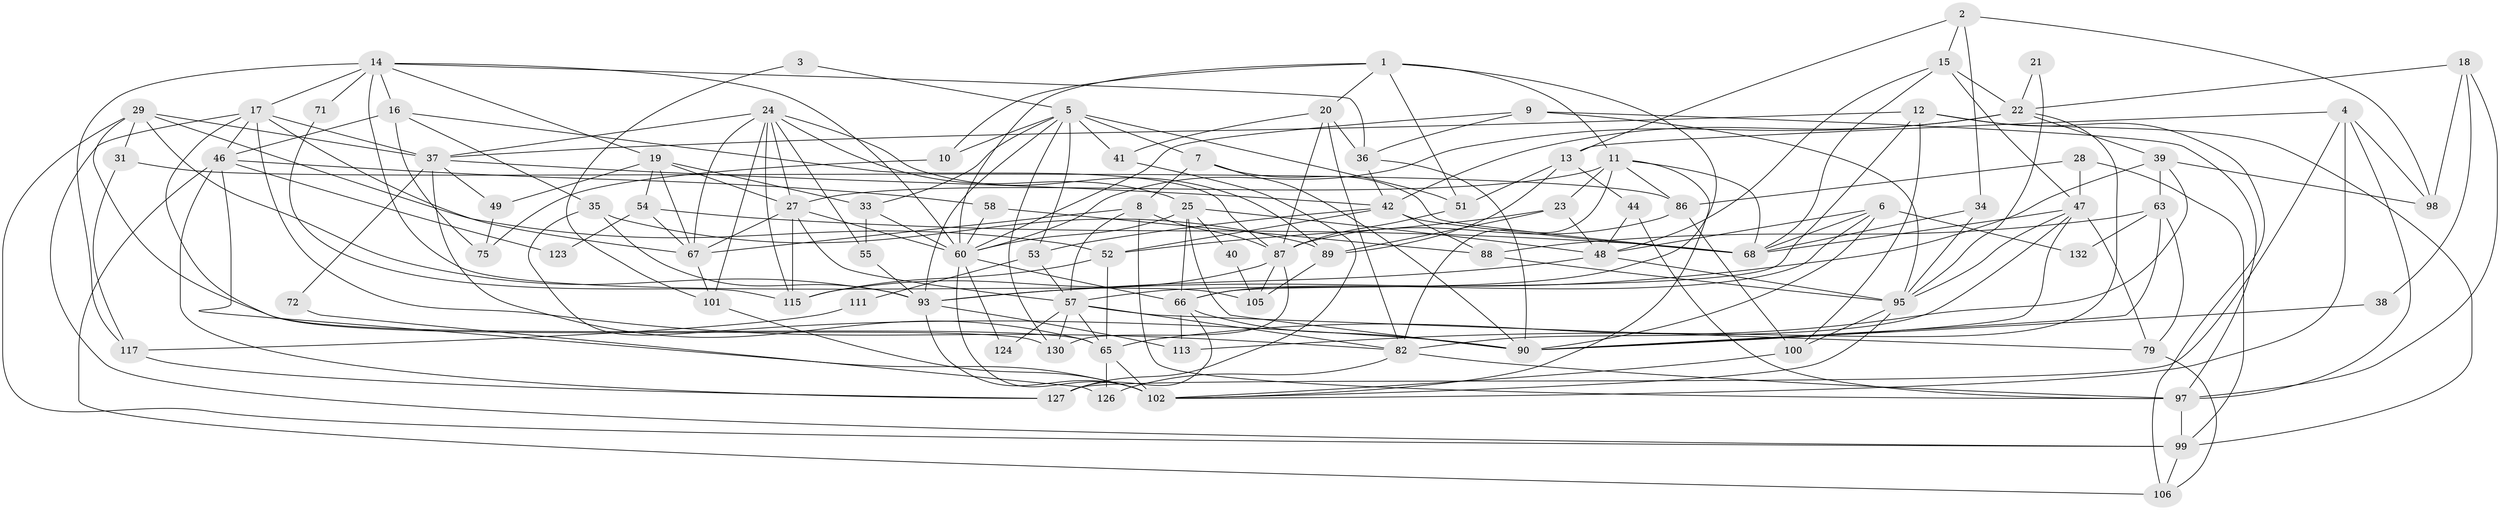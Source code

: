 // original degree distribution, {2: 0.1590909090909091, 3: 0.21212121212121213, 5: 0.2196969696969697, 6: 0.09090909090909091, 4: 0.2803030303030303, 7: 0.030303030303030304, 9: 0.007575757575757576}
// Generated by graph-tools (version 1.1) at 2025/42/03/06/25 10:42:00]
// undirected, 87 vertices, 218 edges
graph export_dot {
graph [start="1"]
  node [color=gray90,style=filled];
  1 [super="+26"];
  2 [super="+74"];
  3;
  4 [super="+73"];
  5 [super="+56"];
  6 [super="+92"];
  7 [super="+59"];
  8 [super="+32"];
  9 [super="+85"];
  10;
  11 [super="+91"];
  12 [super="+121"];
  13 [super="+78"];
  14 [super="+120"];
  15 [super="+76"];
  16 [super="+30"];
  17 [super="+61"];
  18;
  19 [super="+107"];
  20 [super="+77"];
  21;
  22;
  23;
  24 [super="+129"];
  25 [super="+43"];
  27 [super="+64"];
  28;
  29 [super="+80"];
  31;
  33 [super="+70"];
  34;
  35 [super="+104"];
  36;
  37 [super="+62"];
  38;
  39 [super="+45"];
  40;
  41;
  42 [super="+83"];
  44;
  46 [super="+50"];
  47 [super="+116"];
  48 [super="+119"];
  49;
  51;
  52 [super="+69"];
  53;
  54;
  55;
  57 [super="+108"];
  58;
  60 [super="+84"];
  63 [super="+109"];
  65;
  66 [super="+94"];
  67 [super="+81"];
  68 [super="+128"];
  71;
  72;
  75;
  79;
  82;
  86 [super="+122"];
  87 [super="+110"];
  88;
  89 [super="+118"];
  90 [super="+103"];
  93 [super="+96"];
  95 [super="+125"];
  97 [super="+112"];
  98;
  99 [super="+131"];
  100;
  101;
  102 [super="+114"];
  105;
  106;
  111;
  113;
  115;
  117;
  123;
  124;
  126;
  127;
  130;
  132;
  1 -- 51;
  1 -- 57;
  1 -- 10;
  1 -- 11;
  1 -- 60;
  1 -- 20;
  2 -- 15;
  2 -- 34;
  2 -- 13;
  2 -- 98;
  3 -- 5;
  3 -- 101;
  4 -- 13;
  4 -- 97;
  4 -- 127;
  4 -- 102;
  4 -- 98;
  5 -- 53;
  5 -- 51;
  5 -- 130;
  5 -- 41;
  5 -- 10;
  5 -- 93;
  5 -- 33;
  5 -- 7;
  6 -- 68;
  6 -- 132;
  6 -- 90;
  6 -- 66;
  6 -- 48;
  7 -- 8;
  7 -- 90;
  7 -- 68;
  8 -- 97;
  8 -- 67;
  8 -- 87;
  8 -- 57;
  9 -- 97;
  9 -- 95;
  9 -- 36;
  9 -- 60;
  10 -- 75;
  11 -- 82;
  11 -- 27;
  11 -- 102;
  11 -- 86;
  11 -- 23;
  11 -- 68;
  12 -- 37;
  12 -- 100;
  12 -- 99;
  12 -- 106;
  12 -- 66;
  13 -- 44;
  13 -- 89;
  13 -- 51;
  14 -- 105;
  14 -- 16;
  14 -- 60;
  14 -- 17;
  14 -- 19;
  14 -- 36;
  14 -- 117;
  14 -- 71;
  15 -- 22;
  15 -- 48;
  15 -- 68;
  15 -- 47;
  16 -- 75;
  16 -- 87;
  16 -- 35;
  16 -- 46;
  17 -- 82;
  17 -- 130;
  17 -- 67;
  17 -- 46;
  17 -- 99;
  17 -- 37;
  18 -- 22;
  18 -- 38;
  18 -- 98;
  18 -- 97;
  19 -- 49;
  19 -- 67;
  19 -- 54;
  19 -- 27;
  19 -- 33;
  20 -- 41;
  20 -- 36;
  20 -- 82;
  20 -- 87;
  21 -- 22;
  21 -- 95;
  22 -- 113;
  22 -- 42;
  22 -- 39;
  22 -- 60;
  23 -- 89;
  23 -- 52;
  23 -- 48;
  24 -- 67;
  24 -- 37;
  24 -- 101;
  24 -- 25;
  24 -- 115;
  24 -- 55;
  24 -- 89;
  24 -- 27;
  25 -- 90;
  25 -- 60;
  25 -- 48;
  25 -- 66;
  25 -- 40;
  27 -- 115;
  27 -- 60;
  27 -- 67;
  27 -- 57;
  28 -- 99;
  28 -- 86;
  28 -- 47;
  29 -- 31;
  29 -- 93;
  29 -- 99;
  29 -- 65;
  29 -- 52;
  29 -- 37;
  31 -- 117;
  31 -- 86;
  33 -- 60;
  33 -- 55;
  34 -- 68;
  34 -- 95;
  35 -- 89;
  35 -- 90;
  35 -- 93;
  36 -- 42;
  36 -- 90;
  37 -- 65;
  37 -- 49;
  37 -- 72;
  37 -- 42;
  38 -- 90;
  39 -- 65;
  39 -- 98;
  39 -- 63;
  39 -- 93;
  40 -- 105;
  41 -- 127;
  42 -- 68;
  42 -- 53;
  42 -- 88;
  42 -- 52;
  44 -- 97;
  44 -- 48;
  46 -- 127;
  46 -- 58;
  46 -- 123;
  46 -- 102;
  46 -- 106;
  47 -- 79;
  47 -- 82;
  47 -- 90;
  47 -- 68;
  47 -- 95;
  48 -- 93;
  48 -- 95;
  49 -- 75;
  51 -- 87;
  52 -- 65;
  52 -- 115;
  53 -- 57;
  53 -- 111;
  54 -- 67;
  54 -- 68;
  54 -- 123;
  55 -- 93;
  57 -- 82;
  57 -- 65;
  57 -- 130;
  57 -- 124;
  57 -- 79;
  58 -- 60;
  58 -- 88;
  60 -- 124;
  60 -- 102;
  60 -- 66;
  63 -- 79;
  63 -- 88;
  63 -- 90;
  63 -- 132;
  65 -- 102;
  65 -- 126;
  66 -- 113;
  66 -- 127;
  66 -- 90;
  67 -- 101;
  71 -- 115;
  72 -- 126;
  79 -- 106;
  82 -- 126;
  82 -- 97;
  86 -- 100;
  86 -- 87;
  87 -- 115;
  87 -- 105;
  87 -- 130;
  88 -- 95;
  89 -- 105;
  93 -- 102;
  93 -- 113;
  95 -- 100;
  95 -- 102;
  97 -- 99;
  99 -- 106;
  100 -- 102;
  101 -- 102;
  111 -- 117;
  117 -- 127;
}
